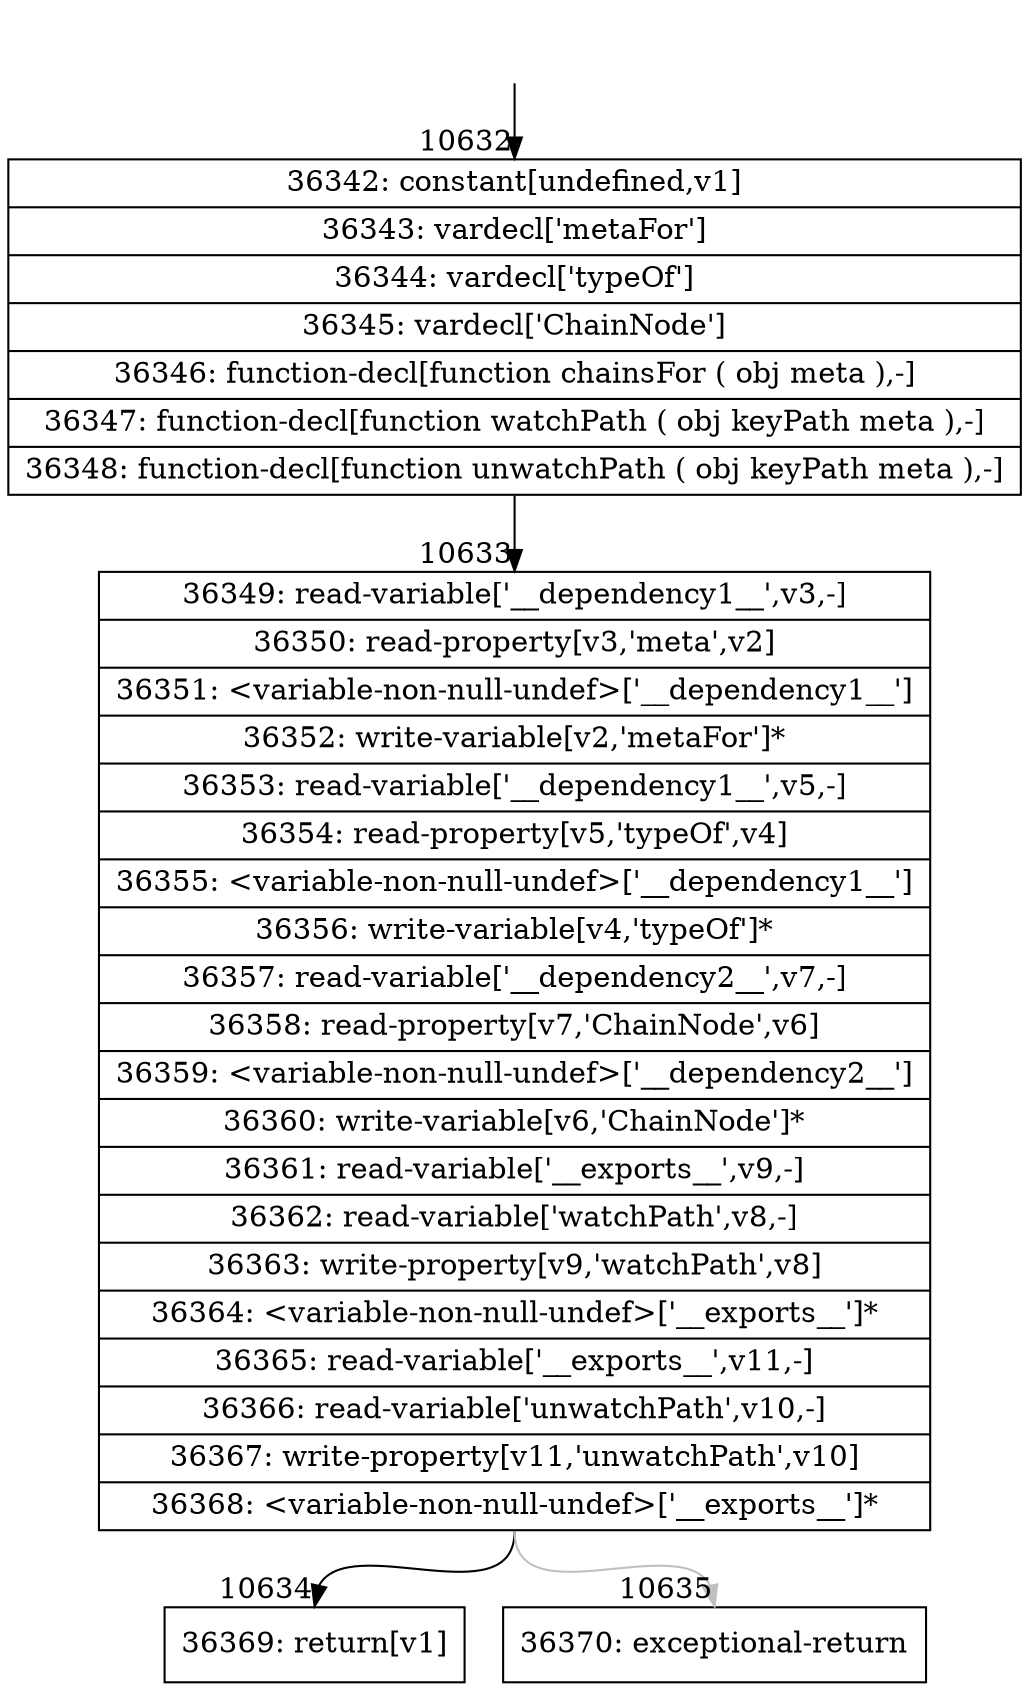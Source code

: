 digraph {
rankdir="TD"
BB_entry888[shape=none,label=""];
BB_entry888 -> BB10632 [tailport=s, headport=n, headlabel="    10632"]
BB10632 [shape=record label="{36342: constant[undefined,v1]|36343: vardecl['metaFor']|36344: vardecl['typeOf']|36345: vardecl['ChainNode']|36346: function-decl[function chainsFor ( obj meta ),-]|36347: function-decl[function watchPath ( obj keyPath meta ),-]|36348: function-decl[function unwatchPath ( obj keyPath meta ),-]}" ] 
BB10632 -> BB10633 [tailport=s, headport=n, headlabel="      10633"]
BB10633 [shape=record label="{36349: read-variable['__dependency1__',v3,-]|36350: read-property[v3,'meta',v2]|36351: \<variable-non-null-undef\>['__dependency1__']|36352: write-variable[v2,'metaFor']*|36353: read-variable['__dependency1__',v5,-]|36354: read-property[v5,'typeOf',v4]|36355: \<variable-non-null-undef\>['__dependency1__']|36356: write-variable[v4,'typeOf']*|36357: read-variable['__dependency2__',v7,-]|36358: read-property[v7,'ChainNode',v6]|36359: \<variable-non-null-undef\>['__dependency2__']|36360: write-variable[v6,'ChainNode']*|36361: read-variable['__exports__',v9,-]|36362: read-variable['watchPath',v8,-]|36363: write-property[v9,'watchPath',v8]|36364: \<variable-non-null-undef\>['__exports__']*|36365: read-variable['__exports__',v11,-]|36366: read-variable['unwatchPath',v10,-]|36367: write-property[v11,'unwatchPath',v10]|36368: \<variable-non-null-undef\>['__exports__']*}" ] 
BB10633 -> BB10634 [tailport=s, headport=n, headlabel="      10634"]
BB10633 -> BB10635 [tailport=s, headport=n, color=gray, headlabel="      10635"]
BB10634 [shape=record label="{36369: return[v1]}" ] 
BB10635 [shape=record label="{36370: exceptional-return}" ] 
//#$~ 18907
}
